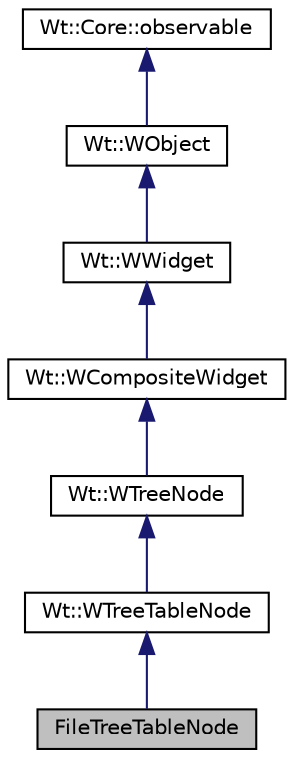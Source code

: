 digraph "FileTreeTableNode"
{
 // LATEX_PDF_SIZE
  edge [fontname="Helvetica",fontsize="10",labelfontname="Helvetica",labelfontsize="10"];
  node [fontname="Helvetica",fontsize="10",shape=record];
  Node1 [label="FileTreeTableNode",height=0.2,width=0.4,color="black", fillcolor="grey75", style="filled", fontcolor="black",tooltip="A single node in a file tree table."];
  Node2 -> Node1 [dir="back",color="midnightblue",fontsize="10",style="solid"];
  Node2 [label="Wt::WTreeTableNode",height=0.2,width=0.4,color="black", fillcolor="white", style="filled",URL="$classWt_1_1WTreeTableNode.html",tooltip="A specialized tree node which allows additional data to be associated with each node."];
  Node3 -> Node2 [dir="back",color="midnightblue",fontsize="10",style="solid"];
  Node3 [label="Wt::WTreeNode",height=0.2,width=0.4,color="black", fillcolor="white", style="filled",URL="$classWt_1_1WTreeNode.html",tooltip="A single node in a tree."];
  Node4 -> Node3 [dir="back",color="midnightblue",fontsize="10",style="solid"];
  Node4 [label="Wt::WCompositeWidget",height=0.2,width=0.4,color="black", fillcolor="white", style="filled",URL="$classWt_1_1WCompositeWidget.html",tooltip="A widget that hides the implementation of composite widgets."];
  Node5 -> Node4 [dir="back",color="midnightblue",fontsize="10",style="solid"];
  Node5 [label="Wt::WWidget",height=0.2,width=0.4,color="black", fillcolor="white", style="filled",URL="$classWt_1_1WWidget.html",tooltip="The abstract base class for a user-interface component."];
  Node6 -> Node5 [dir="back",color="midnightblue",fontsize="10",style="solid"];
  Node6 [label="Wt::WObject",height=0.2,width=0.4,color="black", fillcolor="white", style="filled",URL="$classWt_1_1WObject.html",tooltip="A base class for objects that participate in the signal/slot system."];
  Node7 -> Node6 [dir="back",color="midnightblue",fontsize="10",style="solid"];
  Node7 [label="Wt::Core::observable",height=0.2,width=0.4,color="black", fillcolor="white", style="filled",URL="$classWt_1_1Core_1_1observable.html",tooltip="A base class for objects whose life-time can be tracked."];
}
